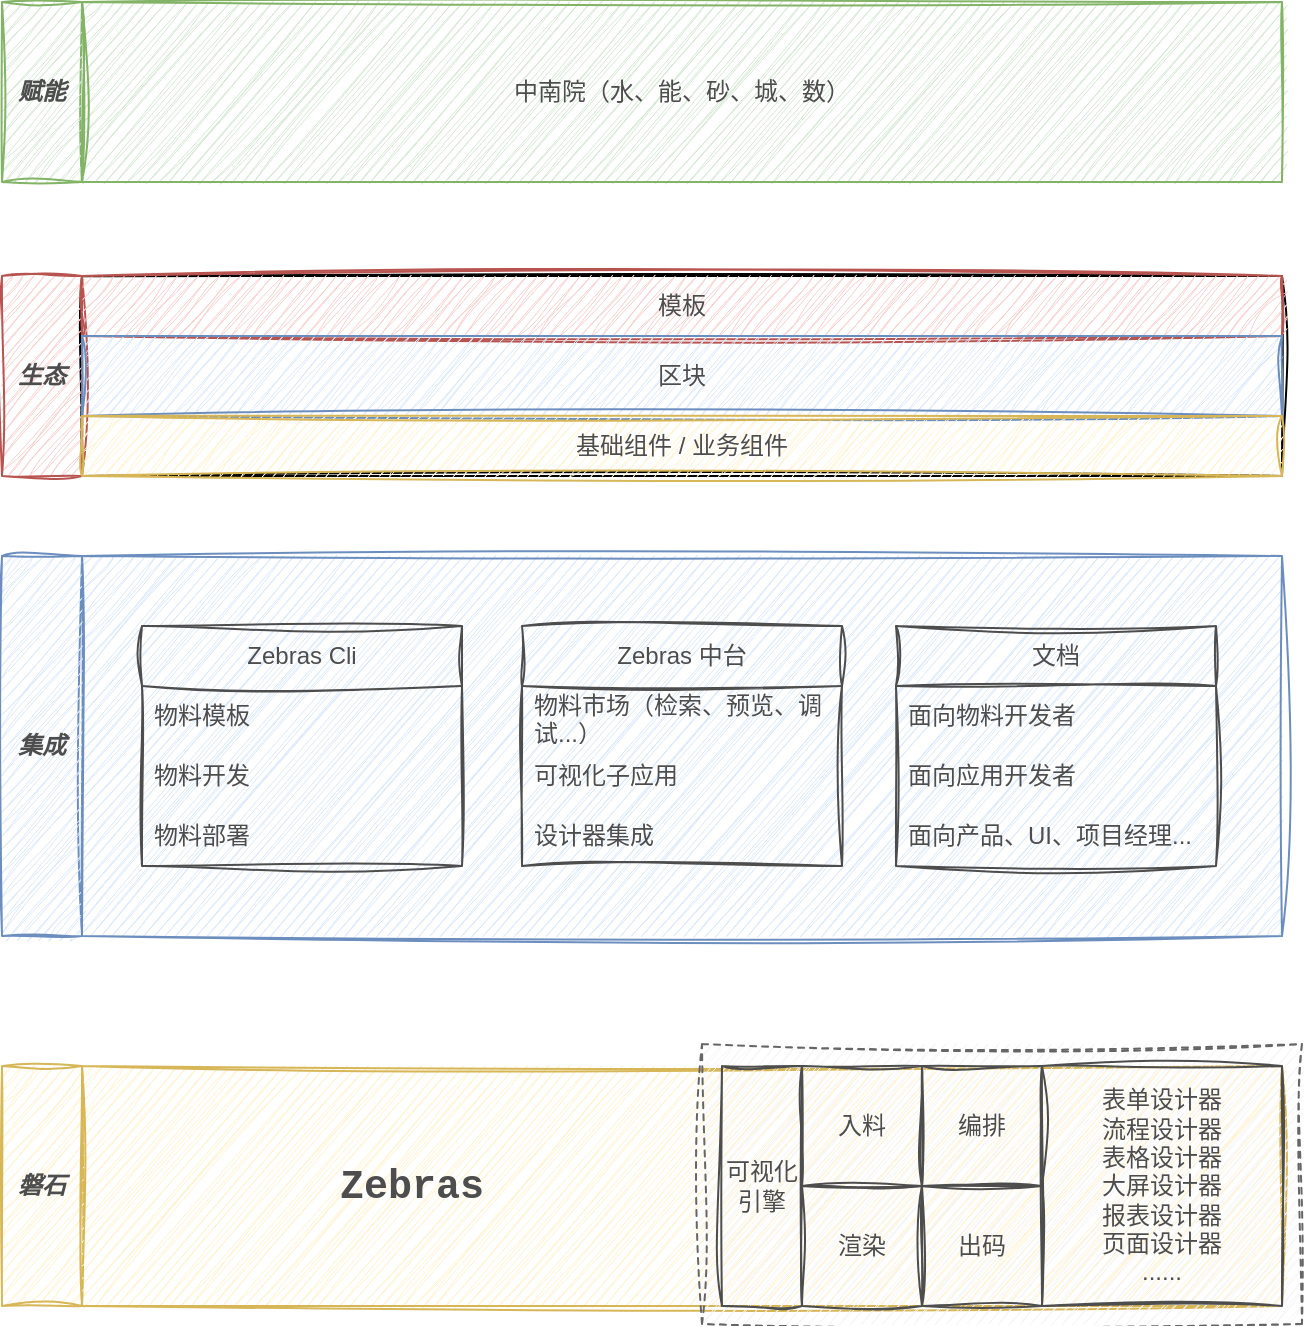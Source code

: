 <mxfile version="23.1.5" type="github">
  <diagram name="第 1 页" id="FYaY93_kECnBv3qDTOOK">
    <mxGraphModel dx="1434" dy="758" grid="1" gridSize="10" guides="1" tooltips="1" connect="1" arrows="1" fold="1" page="1" pageScale="1" pageWidth="827" pageHeight="1169" math="0" shadow="0">
      <root>
        <mxCell id="0" />
        <mxCell id="1" parent="0" />
        <mxCell id="-Rb-8ywxMS3bpJXiGhbe-8" value="" style="rounded=0;whiteSpace=wrap;html=1;shadow=0;glass=0;swimlaneLine=1;fillColor=#dae8fc;strokeColor=#6c8ebf;sketch=1;curveFitting=1;jiggle=2;fontColor=#4D4D4D;" parent="1" vertex="1">
          <mxGeometry x="160" y="560" width="600" height="190" as="geometry" />
        </mxCell>
        <mxCell id="-Rb-8ywxMS3bpJXiGhbe-6" value="" style="rounded=0;whiteSpace=wrap;html=1;shadow=0;glass=0;swimlaneLine=1;fillColor=#fff2cc;strokeColor=#d6b656;sketch=1;curveFitting=1;jiggle=2;fontColor=#4D4D4D;" parent="1" vertex="1">
          <mxGeometry x="160" y="815" width="600" height="120" as="geometry" />
        </mxCell>
        <mxCell id="Svt1MzAUU_VGe3PN_ZE4-6" value="" style="rounded=0;whiteSpace=wrap;html=1;dashed=1;fillColor=#f5f5f5;fontColor=#4D4D4D;strokeColor=#666666;glass=0;shadow=0;swimlaneLine=1;sketch=1;curveFitting=1;jiggle=2;" vertex="1" parent="1">
          <mxGeometry x="470" y="804" width="300" height="140" as="geometry" />
        </mxCell>
        <mxCell id="-Rb-8ywxMS3bpJXiGhbe-7" value="磐石" style="rounded=0;whiteSpace=wrap;html=1;shadow=0;glass=0;swimlaneLine=1;fillColor=#fff2cc;strokeColor=#d6b656;fontStyle=3;sketch=1;curveFitting=1;jiggle=2;fontColor=#4D4D4D;" parent="1" vertex="1">
          <mxGeometry x="120" y="815" width="40" height="120" as="geometry" />
        </mxCell>
        <mxCell id="-Rb-8ywxMS3bpJXiGhbe-9" value="集成" style="rounded=0;whiteSpace=wrap;html=1;shadow=0;glass=0;swimlaneLine=1;fillColor=#dae8fc;strokeColor=#6c8ebf;fontStyle=3;sketch=1;curveFitting=1;jiggle=2;fontColor=#4D4D4D;" parent="1" vertex="1">
          <mxGeometry x="120" y="560" width="40" height="190" as="geometry" />
        </mxCell>
        <mxCell id="-Rb-8ywxMS3bpJXiGhbe-11" value="" style="rounded=0;whiteSpace=wrap;html=1;shadow=0;glass=0;swimlaneLine=1;fontColor=#4D4D4D;sketch=1;curveFitting=1;jiggle=2;" parent="1" vertex="1">
          <mxGeometry x="160" y="420" width="600" height="100" as="geometry" />
        </mxCell>
        <mxCell id="-Rb-8ywxMS3bpJXiGhbe-12" value="生态" style="rounded=0;whiteSpace=wrap;html=1;shadow=0;glass=0;swimlaneLine=1;fillColor=#f8cecc;strokeColor=#b85450;fontStyle=3;sketch=1;curveFitting=1;jiggle=2;fontColor=#4D4D4D;" parent="1" vertex="1">
          <mxGeometry x="120" y="420" width="40" height="100" as="geometry" />
        </mxCell>
        <mxCell id="-Rb-8ywxMS3bpJXiGhbe-13" value="中南院（水、能、砂、城、数）" style="rounded=0;whiteSpace=wrap;html=1;shadow=0;glass=0;swimlaneLine=1;fillColor=#d5e8d4;strokeColor=#82b366;sketch=1;curveFitting=1;jiggle=2;fontColor=#4D4D4D;" parent="1" vertex="1">
          <mxGeometry x="160" y="283" width="600" height="90" as="geometry" />
        </mxCell>
        <mxCell id="-Rb-8ywxMS3bpJXiGhbe-14" value="赋能" style="rounded=0;whiteSpace=wrap;html=1;shadow=0;glass=0;swimlaneLine=1;fillColor=#d5e8d4;strokeColor=#82b366;fontStyle=3;sketch=1;curveFitting=1;jiggle=2;fontColor=#4D4D4D;" parent="1" vertex="1">
          <mxGeometry x="120" y="283" width="40" height="90" as="geometry" />
        </mxCell>
        <mxCell id="-Rb-8ywxMS3bpJXiGhbe-17" value="Zebras" style="text;html=1;align=center;verticalAlign=middle;whiteSpace=wrap;rounded=0;fontStyle=1;fontSize=20;fontFamily=Courier New;shadow=0;glass=0;swimlaneLine=1;fontColor=#4D4D4D;sketch=1;curveFitting=1;jiggle=2;" parent="1" vertex="1">
          <mxGeometry x="270" y="857.5" width="110" height="35" as="geometry" />
        </mxCell>
        <mxCell id="-Rb-8ywxMS3bpJXiGhbe-23" value="编排" style="rounded=0;whiteSpace=wrap;html=1;shadow=0;glass=0;swimlaneLine=1;fillColor=none;fontColor=#4D4D4D;strokeColor=#4D4D4D;sketch=1;curveFitting=1;jiggle=2;" parent="1" vertex="1">
          <mxGeometry x="580" y="815" width="60" height="60" as="geometry" />
        </mxCell>
        <mxCell id="-Rb-8ywxMS3bpJXiGhbe-24" value="出码" style="rounded=0;whiteSpace=wrap;html=1;shadow=0;glass=0;swimlaneLine=1;fillColor=none;fontColor=#4D4D4D;strokeColor=#4D4D4D;sketch=1;curveFitting=1;jiggle=2;" parent="1" vertex="1">
          <mxGeometry x="580" y="875" width="60" height="60" as="geometry" />
        </mxCell>
        <mxCell id="-Rb-8ywxMS3bpJXiGhbe-25" value="入料" style="rounded=0;whiteSpace=wrap;html=1;shadow=0;glass=0;swimlaneLine=1;fillColor=none;fontColor=#4D4D4D;strokeColor=#4D4D4D;sketch=1;curveFitting=1;jiggle=2;" parent="1" vertex="1">
          <mxGeometry x="520" y="815" width="60" height="60" as="geometry" />
        </mxCell>
        <mxCell id="-Rb-8ywxMS3bpJXiGhbe-26" value="渲染" style="rounded=0;whiteSpace=wrap;html=1;shadow=0;glass=0;swimlaneLine=1;fillColor=none;fontColor=#4D4D4D;strokeColor=#4D4D4D;sketch=1;curveFitting=1;jiggle=2;" parent="1" vertex="1">
          <mxGeometry x="520" y="875" width="60" height="60" as="geometry" />
        </mxCell>
        <mxCell id="-Rb-8ywxMS3bpJXiGhbe-27" value="可视化引擎" style="rounded=0;whiteSpace=wrap;html=1;shadow=0;glass=0;swimlaneLine=1;fillColor=none;fontColor=#4D4D4D;strokeColor=#4D4D4D;sketch=1;curveFitting=1;jiggle=2;" parent="1" vertex="1">
          <mxGeometry x="480" y="815" width="40" height="120" as="geometry" />
        </mxCell>
        <mxCell id="-Rb-8ywxMS3bpJXiGhbe-29" value="表单设计器&lt;br&gt;流程设计器&lt;br&gt;表格设计器&lt;br&gt;大屏设计器&lt;br&gt;报表设计器&lt;br&gt;页面设计器&lt;br&gt;......" style="rounded=0;whiteSpace=wrap;html=1;shadow=0;glass=0;swimlaneLine=1;fillColor=none;fontColor=#4D4D4D;strokeColor=#4D4D4D;sketch=1;curveFitting=1;jiggle=2;" parent="1" vertex="1">
          <mxGeometry x="640" y="815" width="120" height="120" as="geometry" />
        </mxCell>
        <mxCell id="-Rb-8ywxMS3bpJXiGhbe-30" value="Zebras Cli" style="swimlane;fontStyle=0;childLayout=stackLayout;horizontal=1;startSize=30;horizontalStack=0;resizeParent=1;resizeParentMax=0;resizeLast=0;collapsible=1;marginBottom=0;whiteSpace=wrap;html=1;shadow=0;glass=0;rounded=0;swimlaneLine=1;fontColor=#4D4D4D;fillColor=none;strokeColor=#4D4D4D;sketch=1;curveFitting=1;jiggle=2;" parent="1" vertex="1">
          <mxGeometry x="190" y="595" width="160" height="120" as="geometry">
            <mxRectangle x="180" y="540" width="60" height="30" as="alternateBounds" />
          </mxGeometry>
        </mxCell>
        <mxCell id="-Rb-8ywxMS3bpJXiGhbe-31" value="物料模板" style="text;strokeColor=none;fillColor=none;align=left;verticalAlign=middle;spacingLeft=4;spacingRight=4;overflow=hidden;points=[[0,0.5],[1,0.5]];portConstraint=eastwest;rotatable=0;whiteSpace=wrap;html=1;shadow=0;glass=0;rounded=0;swimlaneLine=1;fontColor=#4D4D4D;sketch=1;curveFitting=1;jiggle=2;" parent="-Rb-8ywxMS3bpJXiGhbe-30" vertex="1">
          <mxGeometry y="30" width="160" height="30" as="geometry" />
        </mxCell>
        <mxCell id="-Rb-8ywxMS3bpJXiGhbe-32" value="物料开发" style="text;strokeColor=none;fillColor=none;align=left;verticalAlign=middle;spacingLeft=4;spacingRight=4;overflow=hidden;points=[[0,0.5],[1,0.5]];portConstraint=eastwest;rotatable=0;whiteSpace=wrap;html=1;shadow=0;glass=0;rounded=0;swimlaneLine=1;fontColor=#4D4D4D;sketch=1;curveFitting=1;jiggle=2;" parent="-Rb-8ywxMS3bpJXiGhbe-30" vertex="1">
          <mxGeometry y="60" width="160" height="30" as="geometry" />
        </mxCell>
        <mxCell id="-Rb-8ywxMS3bpJXiGhbe-33" value="物料部署" style="text;strokeColor=none;fillColor=none;align=left;verticalAlign=middle;spacingLeft=4;spacingRight=4;overflow=hidden;points=[[0,0.5],[1,0.5]];portConstraint=eastwest;rotatable=0;whiteSpace=wrap;html=1;shadow=0;glass=0;rounded=0;swimlaneLine=1;fontColor=#4D4D4D;sketch=1;curveFitting=1;jiggle=2;" parent="-Rb-8ywxMS3bpJXiGhbe-30" vertex="1">
          <mxGeometry y="90" width="160" height="30" as="geometry" />
        </mxCell>
        <mxCell id="-Rb-8ywxMS3bpJXiGhbe-34" value="Zebras 中台" style="swimlane;fontStyle=0;childLayout=stackLayout;horizontal=1;startSize=30;horizontalStack=0;resizeParent=1;resizeParentMax=0;resizeLast=0;collapsible=1;marginBottom=0;whiteSpace=wrap;html=1;shadow=0;glass=0;rounded=0;swimlaneLine=1;fontColor=#4D4D4D;fillColor=none;strokeColor=#4D4D4D;sketch=1;curveFitting=1;jiggle=2;" parent="1" vertex="1">
          <mxGeometry x="380" y="595" width="160" height="120" as="geometry">
            <mxRectangle x="160" y="570" width="60" height="30" as="alternateBounds" />
          </mxGeometry>
        </mxCell>
        <mxCell id="-Rb-8ywxMS3bpJXiGhbe-35" value="物料市场（检索、预览、调试...）" style="text;strokeColor=none;fillColor=none;align=left;verticalAlign=middle;spacingLeft=4;spacingRight=4;overflow=hidden;points=[[0,0.5],[1,0.5]];portConstraint=eastwest;rotatable=0;whiteSpace=wrap;html=1;shadow=0;glass=0;rounded=0;swimlaneLine=1;fontColor=#4D4D4D;sketch=1;curveFitting=1;jiggle=2;" parent="-Rb-8ywxMS3bpJXiGhbe-34" vertex="1">
          <mxGeometry y="30" width="160" height="30" as="geometry" />
        </mxCell>
        <mxCell id="-Rb-8ywxMS3bpJXiGhbe-36" value="可视化子应用" style="text;strokeColor=none;fillColor=none;align=left;verticalAlign=middle;spacingLeft=4;spacingRight=4;overflow=hidden;points=[[0,0.5],[1,0.5]];portConstraint=eastwest;rotatable=0;whiteSpace=wrap;html=1;shadow=0;glass=0;rounded=0;swimlaneLine=1;fontColor=#4D4D4D;sketch=1;curveFitting=1;jiggle=2;" parent="-Rb-8ywxMS3bpJXiGhbe-34" vertex="1">
          <mxGeometry y="60" width="160" height="30" as="geometry" />
        </mxCell>
        <mxCell id="-Rb-8ywxMS3bpJXiGhbe-37" value="设计器集成" style="text;strokeColor=none;fillColor=none;align=left;verticalAlign=middle;spacingLeft=4;spacingRight=4;overflow=hidden;points=[[0,0.5],[1,0.5]];portConstraint=eastwest;rotatable=0;whiteSpace=wrap;html=1;shadow=0;glass=0;rounded=0;swimlaneLine=1;fontColor=#4D4D4D;sketch=1;curveFitting=1;jiggle=2;" parent="-Rb-8ywxMS3bpJXiGhbe-34" vertex="1">
          <mxGeometry y="90" width="160" height="30" as="geometry" />
        </mxCell>
        <mxCell id="-Rb-8ywxMS3bpJXiGhbe-42" value="模板" style="rounded=0;whiteSpace=wrap;html=1;shadow=0;glass=0;swimlaneLine=1;fillColor=#f8cecc;strokeColor=#b85450;sketch=1;curveFitting=1;jiggle=2;fontColor=#4D4D4D;" parent="1" vertex="1">
          <mxGeometry x="160" y="420" width="600" height="30" as="geometry" />
        </mxCell>
        <mxCell id="-Rb-8ywxMS3bpJXiGhbe-43" value="区块" style="rounded=0;whiteSpace=wrap;html=1;shadow=0;glass=0;swimlaneLine=1;fillColor=#dae8fc;strokeColor=#6c8ebf;sketch=1;curveFitting=1;jiggle=2;fontColor=#4D4D4D;" parent="1" vertex="1">
          <mxGeometry x="160" y="450" width="600" height="40" as="geometry" />
        </mxCell>
        <mxCell id="-Rb-8ywxMS3bpJXiGhbe-44" value="基础组件 / 业务组件" style="rounded=0;whiteSpace=wrap;html=1;shadow=0;glass=0;swimlaneLine=1;fillColor=#fff2cc;strokeColor=#d6b656;sketch=1;curveFitting=1;jiggle=2;fontColor=#4D4D4D;" parent="1" vertex="1">
          <mxGeometry x="160" y="490" width="600" height="30" as="geometry" />
        </mxCell>
        <mxCell id="Svt1MzAUU_VGe3PN_ZE4-2" value="文档" style="swimlane;fontStyle=0;childLayout=stackLayout;horizontal=1;startSize=30;horizontalStack=0;resizeParent=1;resizeParentMax=0;resizeLast=0;collapsible=1;marginBottom=0;whiteSpace=wrap;html=1;shadow=0;glass=0;rounded=0;swimlaneLine=1;fontColor=#4D4D4D;fillColor=none;strokeColor=#4D4D4D;sketch=1;curveFitting=1;jiggle=2;" vertex="1" parent="1">
          <mxGeometry x="567" y="595" width="160" height="120" as="geometry">
            <mxRectangle x="160" y="570" width="60" height="30" as="alternateBounds" />
          </mxGeometry>
        </mxCell>
        <mxCell id="Svt1MzAUU_VGe3PN_ZE4-3" value="面向物料开发者" style="text;strokeColor=none;fillColor=none;align=left;verticalAlign=middle;spacingLeft=4;spacingRight=4;overflow=hidden;points=[[0,0.5],[1,0.5]];portConstraint=eastwest;rotatable=0;whiteSpace=wrap;html=1;shadow=0;glass=0;rounded=0;swimlaneLine=1;fontColor=#4D4D4D;sketch=1;curveFitting=1;jiggle=2;" vertex="1" parent="Svt1MzAUU_VGe3PN_ZE4-2">
          <mxGeometry y="30" width="160" height="30" as="geometry" />
        </mxCell>
        <mxCell id="Svt1MzAUU_VGe3PN_ZE4-4" value="面向应用开发者" style="text;strokeColor=none;fillColor=none;align=left;verticalAlign=middle;spacingLeft=4;spacingRight=4;overflow=hidden;points=[[0,0.5],[1,0.5]];portConstraint=eastwest;rotatable=0;whiteSpace=wrap;html=1;shadow=0;glass=0;rounded=0;swimlaneLine=1;fontColor=#4D4D4D;sketch=1;curveFitting=1;jiggle=2;" vertex="1" parent="Svt1MzAUU_VGe3PN_ZE4-2">
          <mxGeometry y="60" width="160" height="30" as="geometry" />
        </mxCell>
        <mxCell id="Svt1MzAUU_VGe3PN_ZE4-5" value="面向产品、UI、项目经理..." style="text;strokeColor=none;fillColor=none;align=left;verticalAlign=middle;spacingLeft=4;spacingRight=4;overflow=hidden;points=[[0,0.5],[1,0.5]];portConstraint=eastwest;rotatable=0;whiteSpace=wrap;html=1;shadow=0;glass=0;rounded=0;swimlaneLine=1;fontColor=#4D4D4D;sketch=1;curveFitting=1;jiggle=2;" vertex="1" parent="Svt1MzAUU_VGe3PN_ZE4-2">
          <mxGeometry y="90" width="160" height="30" as="geometry" />
        </mxCell>
      </root>
    </mxGraphModel>
  </diagram>
</mxfile>
